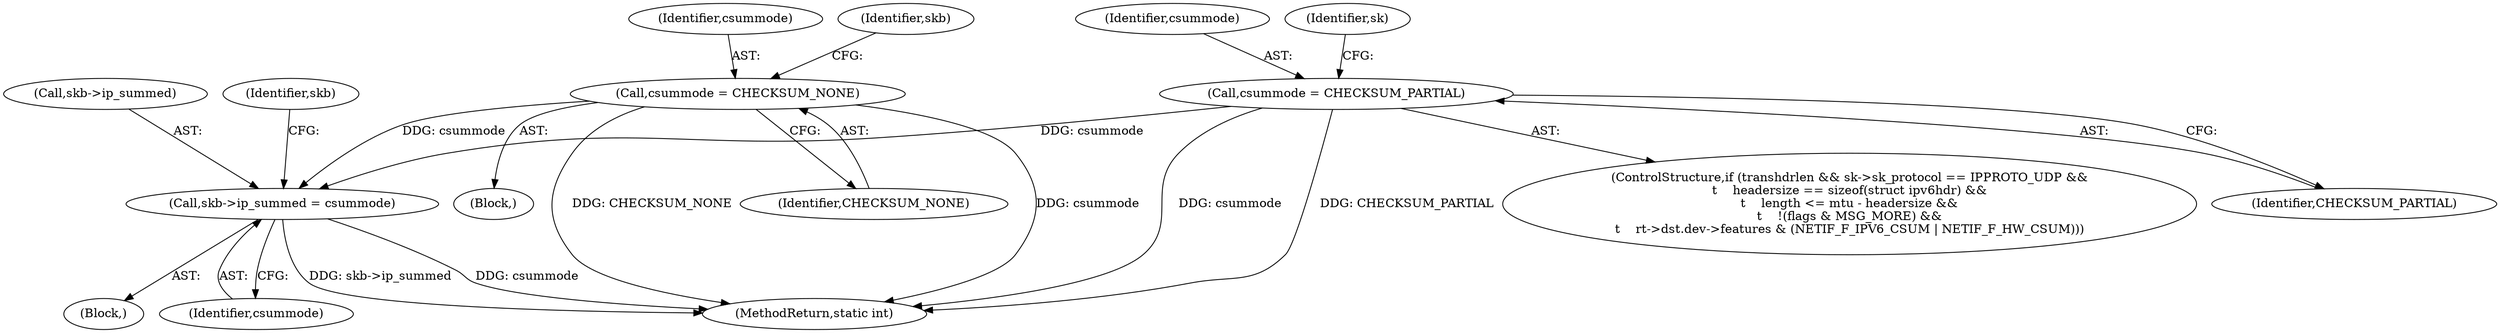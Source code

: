 digraph "0_linux_232cd35d0804cc241eb887bb8d4d9b3b9881c64a@pointer" {
"1000736" [label="(Call,skb->ip_summed = csummode)"];
"1000175" [label="(Call,csummode = CHECKSUM_NONE)"];
"1000390" [label="(Call,csummode = CHECKSUM_PARTIAL)"];
"1000127" [label="(Block,)"];
"1000544" [label="(Block,)"];
"1000175" [label="(Call,csummode = CHECKSUM_NONE)"];
"1000176" [label="(Identifier,csummode)"];
"1000390" [label="(Call,csummode = CHECKSUM_PARTIAL)"];
"1000177" [label="(Identifier,CHECKSUM_NONE)"];
"1000354" [label="(ControlStructure,if (transhdrlen && sk->sk_protocol == IPPROTO_UDP &&\n\t    headersize == sizeof(struct ipv6hdr) &&\n\t    length <= mtu - headersize &&\n\t    !(flags & MSG_MORE) &&\n\t    rt->dst.dev->features & (NETIF_F_IPV6_CSUM | NETIF_F_HW_CSUM)))"];
"1000392" [label="(Identifier,CHECKSUM_PARTIAL)"];
"1000391" [label="(Identifier,csummode)"];
"1000737" [label="(Call,skb->ip_summed)"];
"1000740" [label="(Identifier,csummode)"];
"1001103" [label="(MethodReturn,static int)"];
"1000181" [label="(Identifier,skb)"];
"1000397" [label="(Identifier,sk)"];
"1000743" [label="(Identifier,skb)"];
"1000736" [label="(Call,skb->ip_summed = csummode)"];
"1000736" -> "1000544"  [label="AST: "];
"1000736" -> "1000740"  [label="CFG: "];
"1000737" -> "1000736"  [label="AST: "];
"1000740" -> "1000736"  [label="AST: "];
"1000743" -> "1000736"  [label="CFG: "];
"1000736" -> "1001103"  [label="DDG: csummode"];
"1000736" -> "1001103"  [label="DDG: skb->ip_summed"];
"1000175" -> "1000736"  [label="DDG: csummode"];
"1000390" -> "1000736"  [label="DDG: csummode"];
"1000175" -> "1000127"  [label="AST: "];
"1000175" -> "1000177"  [label="CFG: "];
"1000176" -> "1000175"  [label="AST: "];
"1000177" -> "1000175"  [label="AST: "];
"1000181" -> "1000175"  [label="CFG: "];
"1000175" -> "1001103"  [label="DDG: csummode"];
"1000175" -> "1001103"  [label="DDG: CHECKSUM_NONE"];
"1000390" -> "1000354"  [label="AST: "];
"1000390" -> "1000392"  [label="CFG: "];
"1000391" -> "1000390"  [label="AST: "];
"1000392" -> "1000390"  [label="AST: "];
"1000397" -> "1000390"  [label="CFG: "];
"1000390" -> "1001103"  [label="DDG: CHECKSUM_PARTIAL"];
"1000390" -> "1001103"  [label="DDG: csummode"];
}

